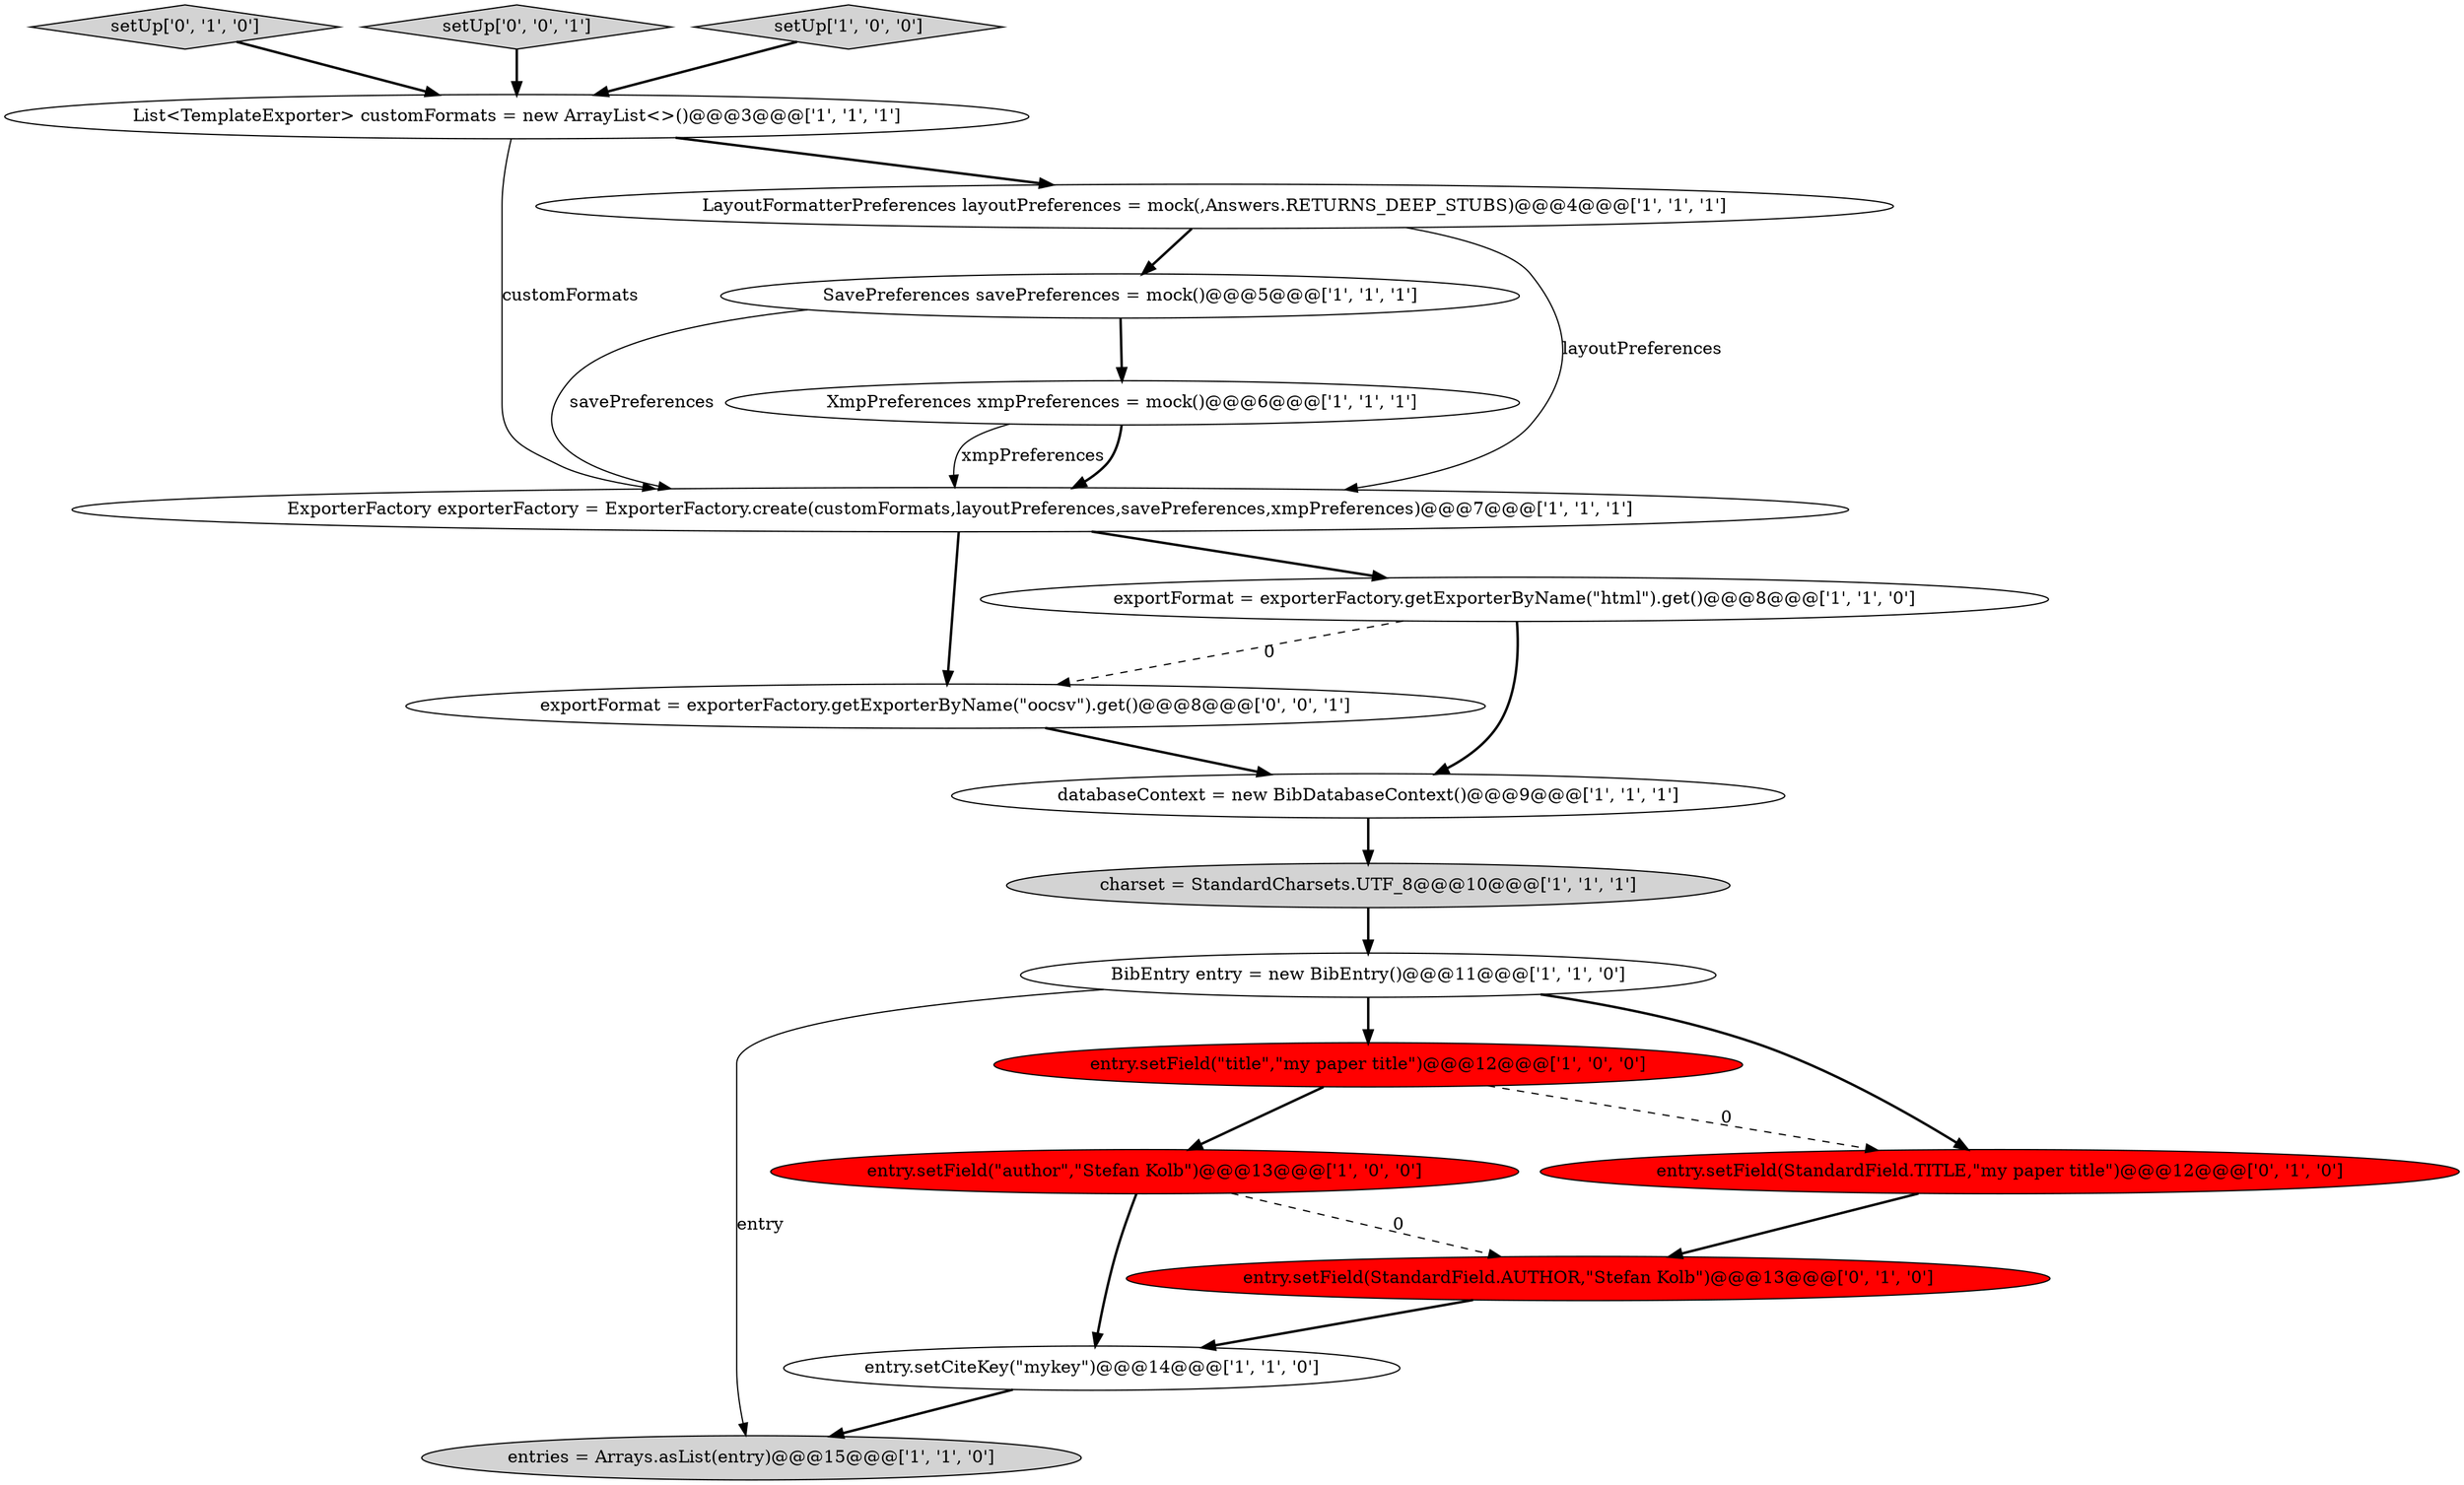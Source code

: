 digraph {
8 [style = filled, label = "entries = Arrays.asList(entry)@@@15@@@['1', '1', '0']", fillcolor = lightgray, shape = ellipse image = "AAA0AAABBB1BBB"];
0 [style = filled, label = "XmpPreferences xmpPreferences = mock()@@@6@@@['1', '1', '1']", fillcolor = white, shape = ellipse image = "AAA0AAABBB1BBB"];
9 [style = filled, label = "BibEntry entry = new BibEntry()@@@11@@@['1', '1', '0']", fillcolor = white, shape = ellipse image = "AAA0AAABBB1BBB"];
17 [style = filled, label = "exportFormat = exporterFactory.getExporterByName(\"oocsv\").get()@@@8@@@['0', '0', '1']", fillcolor = white, shape = ellipse image = "AAA0AAABBB3BBB"];
13 [style = filled, label = "List<TemplateExporter> customFormats = new ArrayList<>()@@@3@@@['1', '1', '1']", fillcolor = white, shape = ellipse image = "AAA0AAABBB1BBB"];
14 [style = filled, label = "entry.setField(StandardField.AUTHOR,\"Stefan Kolb\")@@@13@@@['0', '1', '0']", fillcolor = red, shape = ellipse image = "AAA1AAABBB2BBB"];
11 [style = filled, label = "entry.setField(\"author\",\"Stefan Kolb\")@@@13@@@['1', '0', '0']", fillcolor = red, shape = ellipse image = "AAA1AAABBB1BBB"];
6 [style = filled, label = "entry.setField(\"title\",\"my paper title\")@@@12@@@['1', '0', '0']", fillcolor = red, shape = ellipse image = "AAA1AAABBB1BBB"];
7 [style = filled, label = "exportFormat = exporterFactory.getExporterByName(\"html\").get()@@@8@@@['1', '1', '0']", fillcolor = white, shape = ellipse image = "AAA0AAABBB1BBB"];
2 [style = filled, label = "databaseContext = new BibDatabaseContext()@@@9@@@['1', '1', '1']", fillcolor = white, shape = ellipse image = "AAA0AAABBB1BBB"];
10 [style = filled, label = "charset = StandardCharsets.UTF_8@@@10@@@['1', '1', '1']", fillcolor = lightgray, shape = ellipse image = "AAA0AAABBB1BBB"];
12 [style = filled, label = "entry.setCiteKey(\"mykey\")@@@14@@@['1', '1', '0']", fillcolor = white, shape = ellipse image = "AAA0AAABBB1BBB"];
5 [style = filled, label = "ExporterFactory exporterFactory = ExporterFactory.create(customFormats,layoutPreferences,savePreferences,xmpPreferences)@@@7@@@['1', '1', '1']", fillcolor = white, shape = ellipse image = "AAA0AAABBB1BBB"];
16 [style = filled, label = "entry.setField(StandardField.TITLE,\"my paper title\")@@@12@@@['0', '1', '0']", fillcolor = red, shape = ellipse image = "AAA1AAABBB2BBB"];
15 [style = filled, label = "setUp['0', '1', '0']", fillcolor = lightgray, shape = diamond image = "AAA0AAABBB2BBB"];
18 [style = filled, label = "setUp['0', '0', '1']", fillcolor = lightgray, shape = diamond image = "AAA0AAABBB3BBB"];
4 [style = filled, label = "SavePreferences savePreferences = mock()@@@5@@@['1', '1', '1']", fillcolor = white, shape = ellipse image = "AAA0AAABBB1BBB"];
1 [style = filled, label = "LayoutFormatterPreferences layoutPreferences = mock(,Answers.RETURNS_DEEP_STUBS)@@@4@@@['1', '1', '1']", fillcolor = white, shape = ellipse image = "AAA0AAABBB1BBB"];
3 [style = filled, label = "setUp['1', '0', '0']", fillcolor = lightgray, shape = diamond image = "AAA0AAABBB1BBB"];
1->4 [style = bold, label=""];
15->13 [style = bold, label=""];
7->17 [style = dashed, label="0"];
1->5 [style = solid, label="layoutPreferences"];
9->8 [style = solid, label="entry"];
11->12 [style = bold, label=""];
13->5 [style = solid, label="customFormats"];
2->10 [style = bold, label=""];
5->17 [style = bold, label=""];
9->16 [style = bold, label=""];
13->1 [style = bold, label=""];
9->6 [style = bold, label=""];
4->0 [style = bold, label=""];
6->16 [style = dashed, label="0"];
17->2 [style = bold, label=""];
7->2 [style = bold, label=""];
12->8 [style = bold, label=""];
11->14 [style = dashed, label="0"];
6->11 [style = bold, label=""];
14->12 [style = bold, label=""];
18->13 [style = bold, label=""];
3->13 [style = bold, label=""];
5->7 [style = bold, label=""];
16->14 [style = bold, label=""];
0->5 [style = solid, label="xmpPreferences"];
10->9 [style = bold, label=""];
4->5 [style = solid, label="savePreferences"];
0->5 [style = bold, label=""];
}
